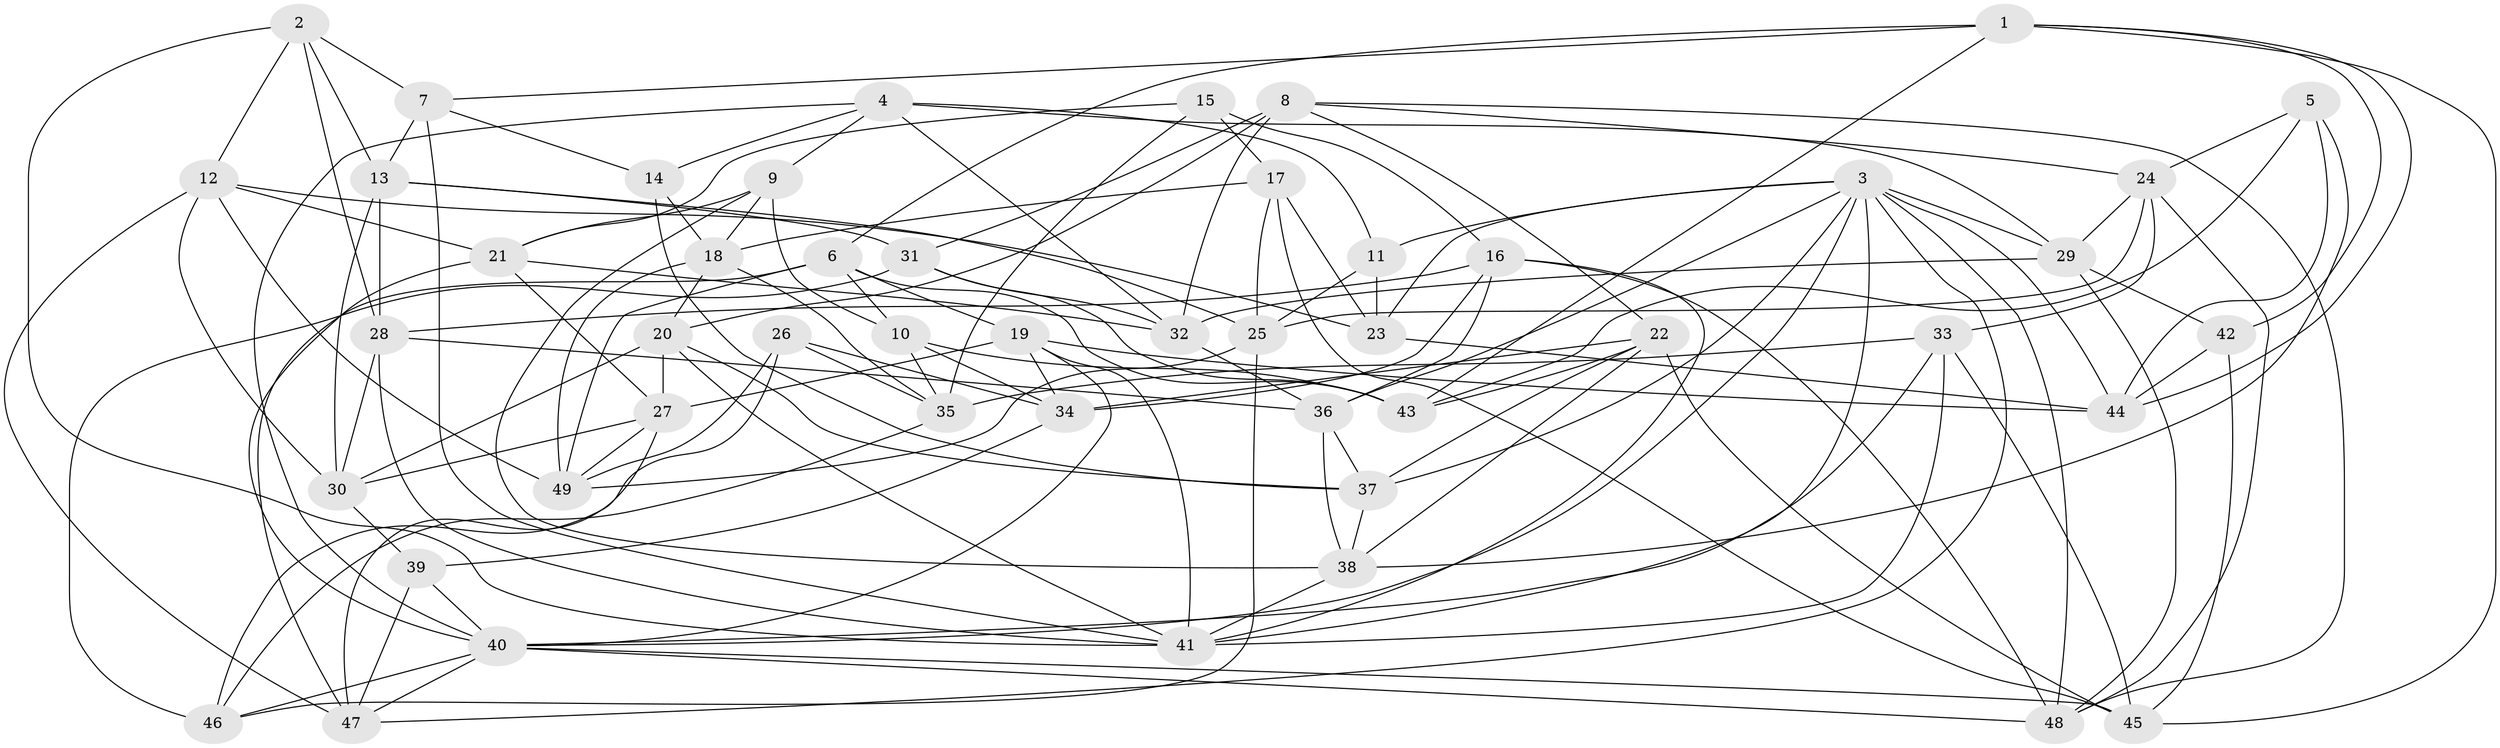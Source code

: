 // original degree distribution, {4: 1.0}
// Generated by graph-tools (version 1.1) at 2025/26/03/09/25 03:26:53]
// undirected, 49 vertices, 141 edges
graph export_dot {
graph [start="1"]
  node [color=gray90,style=filled];
  1;
  2;
  3;
  4;
  5;
  6;
  7;
  8;
  9;
  10;
  11;
  12;
  13;
  14;
  15;
  16;
  17;
  18;
  19;
  20;
  21;
  22;
  23;
  24;
  25;
  26;
  27;
  28;
  29;
  30;
  31;
  32;
  33;
  34;
  35;
  36;
  37;
  38;
  39;
  40;
  41;
  42;
  43;
  44;
  45;
  46;
  47;
  48;
  49;
  1 -- 6 [weight=1.0];
  1 -- 7 [weight=1.0];
  1 -- 42 [weight=1.0];
  1 -- 43 [weight=1.0];
  1 -- 44 [weight=1.0];
  1 -- 45 [weight=1.0];
  2 -- 7 [weight=2.0];
  2 -- 12 [weight=1.0];
  2 -- 13 [weight=1.0];
  2 -- 28 [weight=1.0];
  2 -- 41 [weight=1.0];
  3 -- 11 [weight=1.0];
  3 -- 23 [weight=1.0];
  3 -- 29 [weight=1.0];
  3 -- 36 [weight=1.0];
  3 -- 37 [weight=1.0];
  3 -- 40 [weight=1.0];
  3 -- 41 [weight=1.0];
  3 -- 44 [weight=1.0];
  3 -- 47 [weight=1.0];
  3 -- 48 [weight=1.0];
  4 -- 9 [weight=1.0];
  4 -- 11 [weight=1.0];
  4 -- 14 [weight=1.0];
  4 -- 29 [weight=1.0];
  4 -- 32 [weight=1.0];
  4 -- 40 [weight=1.0];
  5 -- 24 [weight=1.0];
  5 -- 38 [weight=1.0];
  5 -- 43 [weight=1.0];
  5 -- 44 [weight=1.0];
  6 -- 10 [weight=1.0];
  6 -- 19 [weight=1.0];
  6 -- 43 [weight=1.0];
  6 -- 47 [weight=1.0];
  6 -- 49 [weight=1.0];
  7 -- 13 [weight=1.0];
  7 -- 14 [weight=1.0];
  7 -- 41 [weight=1.0];
  8 -- 20 [weight=1.0];
  8 -- 22 [weight=1.0];
  8 -- 24 [weight=1.0];
  8 -- 31 [weight=1.0];
  8 -- 32 [weight=1.0];
  8 -- 48 [weight=1.0];
  9 -- 10 [weight=2.0];
  9 -- 18 [weight=1.0];
  9 -- 21 [weight=1.0];
  9 -- 38 [weight=1.0];
  10 -- 34 [weight=1.0];
  10 -- 35 [weight=1.0];
  10 -- 43 [weight=1.0];
  11 -- 23 [weight=1.0];
  11 -- 25 [weight=1.0];
  12 -- 21 [weight=1.0];
  12 -- 23 [weight=1.0];
  12 -- 30 [weight=1.0];
  12 -- 47 [weight=1.0];
  12 -- 49 [weight=1.0];
  13 -- 25 [weight=1.0];
  13 -- 28 [weight=1.0];
  13 -- 30 [weight=1.0];
  13 -- 31 [weight=1.0];
  14 -- 18 [weight=1.0];
  14 -- 37 [weight=1.0];
  15 -- 16 [weight=1.0];
  15 -- 17 [weight=1.0];
  15 -- 21 [weight=1.0];
  15 -- 35 [weight=1.0];
  16 -- 28 [weight=1.0];
  16 -- 34 [weight=1.0];
  16 -- 36 [weight=1.0];
  16 -- 41 [weight=1.0];
  16 -- 48 [weight=1.0];
  17 -- 18 [weight=1.0];
  17 -- 23 [weight=2.0];
  17 -- 25 [weight=1.0];
  17 -- 45 [weight=1.0];
  18 -- 20 [weight=1.0];
  18 -- 35 [weight=1.0];
  18 -- 49 [weight=1.0];
  19 -- 27 [weight=1.0];
  19 -- 34 [weight=1.0];
  19 -- 40 [weight=1.0];
  19 -- 41 [weight=1.0];
  19 -- 44 [weight=1.0];
  20 -- 27 [weight=1.0];
  20 -- 30 [weight=1.0];
  20 -- 37 [weight=1.0];
  20 -- 41 [weight=1.0];
  21 -- 27 [weight=1.0];
  21 -- 32 [weight=1.0];
  21 -- 40 [weight=1.0];
  22 -- 34 [weight=1.0];
  22 -- 37 [weight=1.0];
  22 -- 38 [weight=1.0];
  22 -- 43 [weight=1.0];
  22 -- 45 [weight=1.0];
  23 -- 44 [weight=1.0];
  24 -- 25 [weight=1.0];
  24 -- 29 [weight=1.0];
  24 -- 33 [weight=1.0];
  24 -- 48 [weight=1.0];
  25 -- 46 [weight=1.0];
  25 -- 49 [weight=1.0];
  26 -- 34 [weight=1.0];
  26 -- 35 [weight=1.0];
  26 -- 46 [weight=1.0];
  26 -- 49 [weight=1.0];
  27 -- 30 [weight=1.0];
  27 -- 47 [weight=1.0];
  27 -- 49 [weight=1.0];
  28 -- 30 [weight=1.0];
  28 -- 36 [weight=1.0];
  28 -- 41 [weight=1.0];
  29 -- 32 [weight=1.0];
  29 -- 42 [weight=1.0];
  29 -- 48 [weight=1.0];
  30 -- 39 [weight=1.0];
  31 -- 32 [weight=1.0];
  31 -- 43 [weight=1.0];
  31 -- 46 [weight=2.0];
  32 -- 36 [weight=1.0];
  33 -- 35 [weight=1.0];
  33 -- 40 [weight=1.0];
  33 -- 41 [weight=2.0];
  33 -- 45 [weight=1.0];
  34 -- 39 [weight=1.0];
  35 -- 46 [weight=1.0];
  36 -- 37 [weight=1.0];
  36 -- 38 [weight=1.0];
  37 -- 38 [weight=1.0];
  38 -- 41 [weight=1.0];
  39 -- 40 [weight=1.0];
  39 -- 47 [weight=1.0];
  40 -- 45 [weight=1.0];
  40 -- 46 [weight=1.0];
  40 -- 47 [weight=1.0];
  40 -- 48 [weight=1.0];
  42 -- 44 [weight=1.0];
  42 -- 45 [weight=1.0];
}
